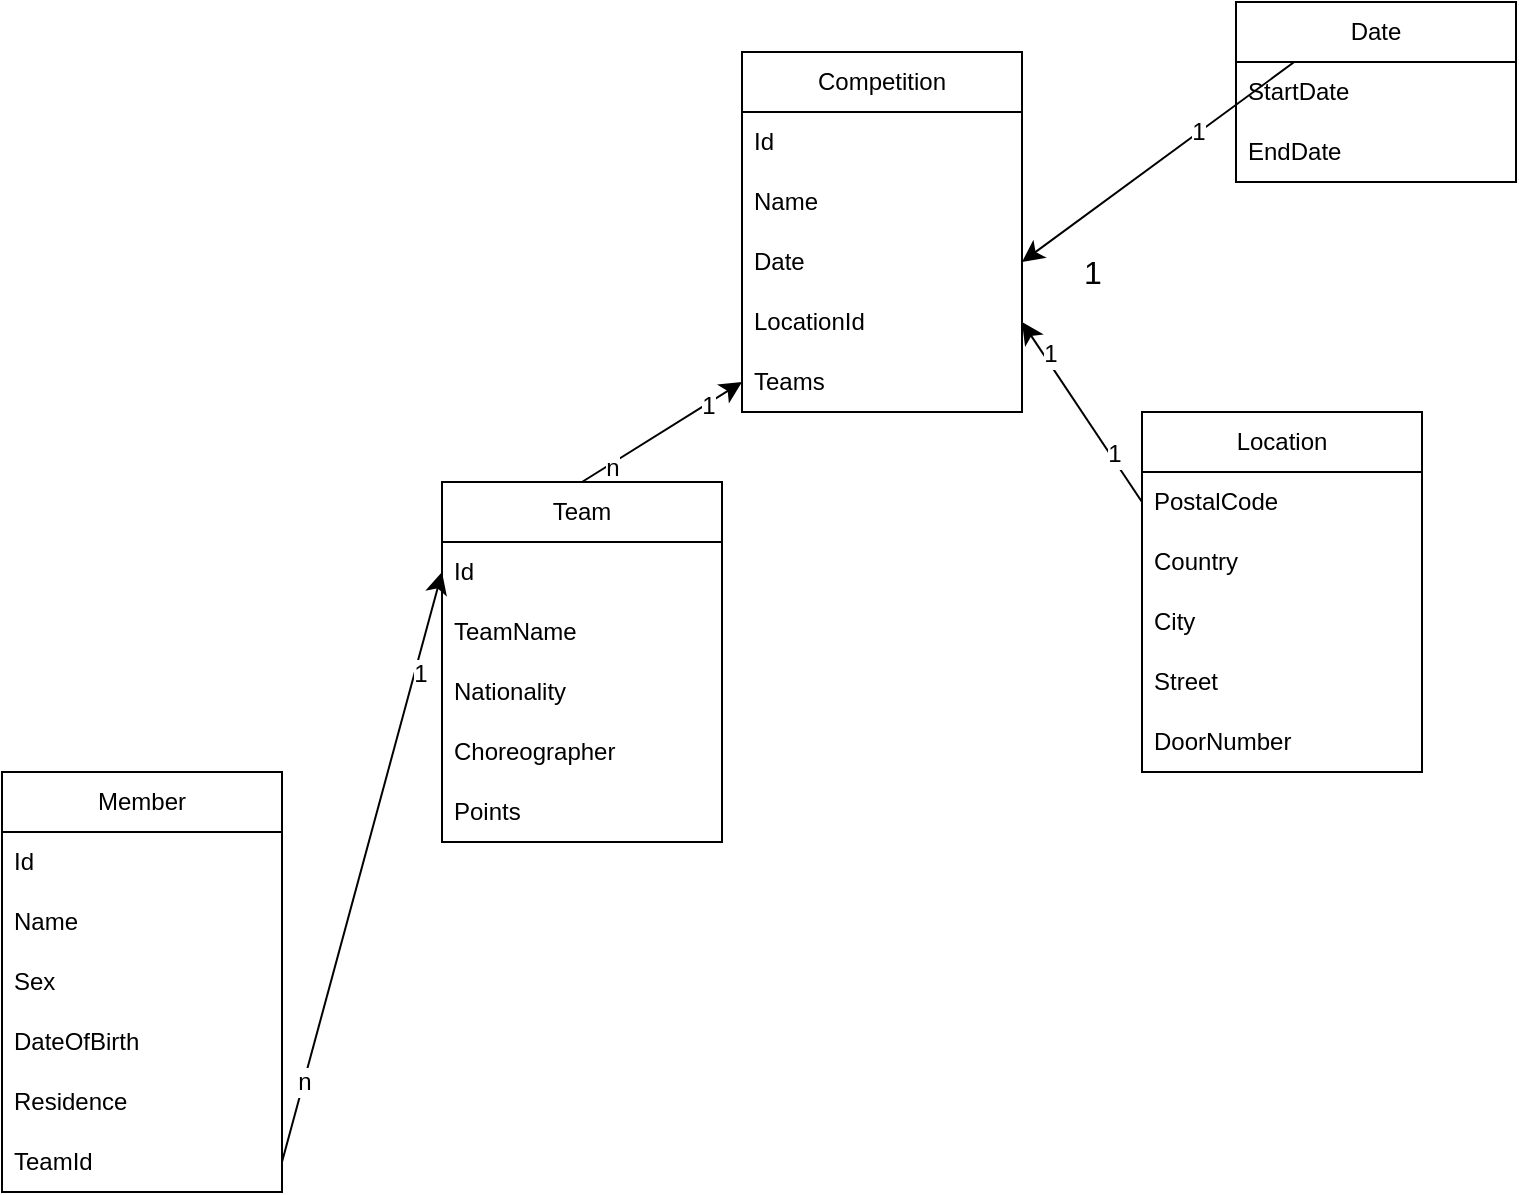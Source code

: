<mxfile version="24.7.17">
  <diagram id="C5RBs43oDa-KdzZeNtuy" name="Page-1">
    <mxGraphModel dx="1522" dy="796" grid="1" gridSize="10" guides="1" tooltips="1" connect="1" arrows="1" fold="1" page="1" pageScale="1" pageWidth="827" pageHeight="1169" math="0" shadow="0">
      <root>
        <mxCell id="WIyWlLk6GJQsqaUBKTNV-0" />
        <mxCell id="WIyWlLk6GJQsqaUBKTNV-1" parent="WIyWlLk6GJQsqaUBKTNV-0" />
        <mxCell id="_dk7OZxf5NICQbWKm4sD-4" value="Location" style="swimlane;fontStyle=0;childLayout=stackLayout;horizontal=1;startSize=30;horizontalStack=0;resizeParent=1;resizeParentMax=0;resizeLast=0;collapsible=1;marginBottom=0;whiteSpace=wrap;html=1;" vertex="1" parent="WIyWlLk6GJQsqaUBKTNV-1">
          <mxGeometry x="640" y="315" width="140" height="180" as="geometry" />
        </mxCell>
        <mxCell id="_dk7OZxf5NICQbWKm4sD-7" value="PostalCode" style="text;strokeColor=none;fillColor=none;align=left;verticalAlign=middle;spacingLeft=4;spacingRight=4;overflow=hidden;points=[[0,0.5],[1,0.5]];portConstraint=eastwest;rotatable=0;whiteSpace=wrap;html=1;" vertex="1" parent="_dk7OZxf5NICQbWKm4sD-4">
          <mxGeometry y="30" width="140" height="30" as="geometry" />
        </mxCell>
        <mxCell id="_dk7OZxf5NICQbWKm4sD-5" value="Country" style="text;strokeColor=none;fillColor=none;align=left;verticalAlign=middle;spacingLeft=4;spacingRight=4;overflow=hidden;points=[[0,0.5],[1,0.5]];portConstraint=eastwest;rotatable=0;whiteSpace=wrap;html=1;" vertex="1" parent="_dk7OZxf5NICQbWKm4sD-4">
          <mxGeometry y="60" width="140" height="30" as="geometry" />
        </mxCell>
        <mxCell id="_dk7OZxf5NICQbWKm4sD-6" value="City" style="text;strokeColor=none;fillColor=none;align=left;verticalAlign=middle;spacingLeft=4;spacingRight=4;overflow=hidden;points=[[0,0.5],[1,0.5]];portConstraint=eastwest;rotatable=0;whiteSpace=wrap;html=1;" vertex="1" parent="_dk7OZxf5NICQbWKm4sD-4">
          <mxGeometry y="90" width="140" height="30" as="geometry" />
        </mxCell>
        <mxCell id="_dk7OZxf5NICQbWKm4sD-11" value="Street" style="text;strokeColor=none;fillColor=none;align=left;verticalAlign=middle;spacingLeft=4;spacingRight=4;overflow=hidden;points=[[0,0.5],[1,0.5]];portConstraint=eastwest;rotatable=0;whiteSpace=wrap;html=1;" vertex="1" parent="_dk7OZxf5NICQbWKm4sD-4">
          <mxGeometry y="120" width="140" height="30" as="geometry" />
        </mxCell>
        <mxCell id="_dk7OZxf5NICQbWKm4sD-12" value="DoorNumber" style="text;strokeColor=none;fillColor=none;align=left;verticalAlign=middle;spacingLeft=4;spacingRight=4;overflow=hidden;points=[[0,0.5],[1,0.5]];portConstraint=eastwest;rotatable=0;whiteSpace=wrap;html=1;" vertex="1" parent="_dk7OZxf5NICQbWKm4sD-4">
          <mxGeometry y="150" width="140" height="30" as="geometry" />
        </mxCell>
        <mxCell id="_dk7OZxf5NICQbWKm4sD-45" value="1" style="edgeStyle=none;curved=1;rounded=0;orthogonalLoop=1;jettySize=auto;html=1;entryX=1;entryY=0.5;entryDx=0;entryDy=0;fontSize=12;startSize=8;endSize=8;exitX=0.5;exitY=0;exitDx=0;exitDy=0;" edge="1" parent="WIyWlLk6GJQsqaUBKTNV-1" source="_dk7OZxf5NICQbWKm4sD-14" target="_dk7OZxf5NICQbWKm4sD-31">
          <mxGeometry relative="1" as="geometry" />
        </mxCell>
        <mxCell id="_dk7OZxf5NICQbWKm4sD-14" value="Date" style="swimlane;fontStyle=0;childLayout=stackLayout;horizontal=1;startSize=30;horizontalStack=0;resizeParent=1;resizeParentMax=0;resizeLast=0;collapsible=1;marginBottom=0;whiteSpace=wrap;html=1;" vertex="1" parent="WIyWlLk6GJQsqaUBKTNV-1">
          <mxGeometry x="687" y="110" width="140" height="90" as="geometry" />
        </mxCell>
        <mxCell id="_dk7OZxf5NICQbWKm4sD-15" value="StartDate" style="text;strokeColor=none;fillColor=none;align=left;verticalAlign=middle;spacingLeft=4;spacingRight=4;overflow=hidden;points=[[0,0.5],[1,0.5]];portConstraint=eastwest;rotatable=0;whiteSpace=wrap;html=1;" vertex="1" parent="_dk7OZxf5NICQbWKm4sD-14">
          <mxGeometry y="30" width="140" height="30" as="geometry" />
        </mxCell>
        <mxCell id="_dk7OZxf5NICQbWKm4sD-16" value="EndDate" style="text;strokeColor=none;fillColor=none;align=left;verticalAlign=middle;spacingLeft=4;spacingRight=4;overflow=hidden;points=[[0,0.5],[1,0.5]];portConstraint=eastwest;rotatable=0;whiteSpace=wrap;html=1;" vertex="1" parent="_dk7OZxf5NICQbWKm4sD-14">
          <mxGeometry y="60" width="140" height="30" as="geometry" />
        </mxCell>
        <mxCell id="_dk7OZxf5NICQbWKm4sD-48" style="edgeStyle=none;curved=1;rounded=0;orthogonalLoop=1;jettySize=auto;html=1;exitX=0.5;exitY=0;exitDx=0;exitDy=0;entryX=0;entryY=0.5;entryDx=0;entryDy=0;fontSize=12;startSize=8;endSize=8;" edge="1" parent="WIyWlLk6GJQsqaUBKTNV-1" source="_dk7OZxf5NICQbWKm4sD-18" target="_dk7OZxf5NICQbWKm4sD-47">
          <mxGeometry relative="1" as="geometry" />
        </mxCell>
        <mxCell id="_dk7OZxf5NICQbWKm4sD-52" value="1" style="edgeLabel;html=1;align=center;verticalAlign=middle;resizable=0;points=[];fontSize=12;" vertex="1" connectable="0" parent="_dk7OZxf5NICQbWKm4sD-48">
          <mxGeometry x="0.556" y="-1" relative="1" as="geometry">
            <mxPoint as="offset" />
          </mxGeometry>
        </mxCell>
        <mxCell id="_dk7OZxf5NICQbWKm4sD-53" value="n" style="edgeLabel;html=1;align=center;verticalAlign=middle;resizable=0;points=[];fontSize=12;" vertex="1" connectable="0" parent="_dk7OZxf5NICQbWKm4sD-48">
          <mxGeometry x="-0.627" y="-2" relative="1" as="geometry">
            <mxPoint x="-1" as="offset" />
          </mxGeometry>
        </mxCell>
        <mxCell id="_dk7OZxf5NICQbWKm4sD-18" value="Team" style="swimlane;fontStyle=0;childLayout=stackLayout;horizontal=1;startSize=30;horizontalStack=0;resizeParent=1;resizeParentMax=0;resizeLast=0;collapsible=1;marginBottom=0;whiteSpace=wrap;html=1;" vertex="1" parent="WIyWlLk6GJQsqaUBKTNV-1">
          <mxGeometry x="290" y="350" width="140" height="180" as="geometry" />
        </mxCell>
        <mxCell id="_dk7OZxf5NICQbWKm4sD-19" value="Id" style="text;strokeColor=none;fillColor=none;align=left;verticalAlign=middle;spacingLeft=4;spacingRight=4;overflow=hidden;points=[[0,0.5],[1,0.5]];portConstraint=eastwest;rotatable=0;whiteSpace=wrap;html=1;" vertex="1" parent="_dk7OZxf5NICQbWKm4sD-18">
          <mxGeometry y="30" width="140" height="30" as="geometry" />
        </mxCell>
        <mxCell id="_dk7OZxf5NICQbWKm4sD-20" value="TeamName" style="text;strokeColor=none;fillColor=none;align=left;verticalAlign=middle;spacingLeft=4;spacingRight=4;overflow=hidden;points=[[0,0.5],[1,0.5]];portConstraint=eastwest;rotatable=0;whiteSpace=wrap;html=1;" vertex="1" parent="_dk7OZxf5NICQbWKm4sD-18">
          <mxGeometry y="60" width="140" height="30" as="geometry" />
        </mxCell>
        <mxCell id="_dk7OZxf5NICQbWKm4sD-21" value="Nationality" style="text;strokeColor=none;fillColor=none;align=left;verticalAlign=middle;spacingLeft=4;spacingRight=4;overflow=hidden;points=[[0,0.5],[1,0.5]];portConstraint=eastwest;rotatable=0;whiteSpace=wrap;html=1;" vertex="1" parent="_dk7OZxf5NICQbWKm4sD-18">
          <mxGeometry y="90" width="140" height="30" as="geometry" />
        </mxCell>
        <mxCell id="_dk7OZxf5NICQbWKm4sD-22" value="Choreographer" style="text;strokeColor=none;fillColor=none;align=left;verticalAlign=middle;spacingLeft=4;spacingRight=4;overflow=hidden;points=[[0,0.5],[1,0.5]];portConstraint=eastwest;rotatable=0;whiteSpace=wrap;html=1;" vertex="1" parent="_dk7OZxf5NICQbWKm4sD-18">
          <mxGeometry y="120" width="140" height="30" as="geometry" />
        </mxCell>
        <mxCell id="_dk7OZxf5NICQbWKm4sD-28" value="Points" style="text;strokeColor=none;fillColor=none;align=left;verticalAlign=middle;spacingLeft=4;spacingRight=4;overflow=hidden;points=[[0,0.5],[1,0.5]];portConstraint=eastwest;rotatable=0;whiteSpace=wrap;html=1;" vertex="1" parent="_dk7OZxf5NICQbWKm4sD-18">
          <mxGeometry y="150" width="140" height="30" as="geometry" />
        </mxCell>
        <mxCell id="_dk7OZxf5NICQbWKm4sD-23" value="Member" style="swimlane;fontStyle=0;childLayout=stackLayout;horizontal=1;startSize=30;horizontalStack=0;resizeParent=1;resizeParentMax=0;resizeLast=0;collapsible=1;marginBottom=0;whiteSpace=wrap;html=1;" vertex="1" parent="WIyWlLk6GJQsqaUBKTNV-1">
          <mxGeometry x="70" y="495" width="140" height="210" as="geometry" />
        </mxCell>
        <mxCell id="_dk7OZxf5NICQbWKm4sD-60" value="Id" style="text;strokeColor=none;fillColor=none;align=left;verticalAlign=middle;spacingLeft=4;spacingRight=4;overflow=hidden;points=[[0,0.5],[1,0.5]];portConstraint=eastwest;rotatable=0;whiteSpace=wrap;html=1;" vertex="1" parent="_dk7OZxf5NICQbWKm4sD-23">
          <mxGeometry y="30" width="140" height="30" as="geometry" />
        </mxCell>
        <mxCell id="_dk7OZxf5NICQbWKm4sD-24" value="Name" style="text;strokeColor=none;fillColor=none;align=left;verticalAlign=middle;spacingLeft=4;spacingRight=4;overflow=hidden;points=[[0,0.5],[1,0.5]];portConstraint=eastwest;rotatable=0;whiteSpace=wrap;html=1;" vertex="1" parent="_dk7OZxf5NICQbWKm4sD-23">
          <mxGeometry y="60" width="140" height="30" as="geometry" />
        </mxCell>
        <mxCell id="_dk7OZxf5NICQbWKm4sD-25" value="Sex" style="text;strokeColor=none;fillColor=none;align=left;verticalAlign=middle;spacingLeft=4;spacingRight=4;overflow=hidden;points=[[0,0.5],[1,0.5]];portConstraint=eastwest;rotatable=0;whiteSpace=wrap;html=1;" vertex="1" parent="_dk7OZxf5NICQbWKm4sD-23">
          <mxGeometry y="90" width="140" height="30" as="geometry" />
        </mxCell>
        <mxCell id="_dk7OZxf5NICQbWKm4sD-26" value="DateOfBirth" style="text;strokeColor=none;fillColor=none;align=left;verticalAlign=middle;spacingLeft=4;spacingRight=4;overflow=hidden;points=[[0,0.5],[1,0.5]];portConstraint=eastwest;rotatable=0;whiteSpace=wrap;html=1;" vertex="1" parent="_dk7OZxf5NICQbWKm4sD-23">
          <mxGeometry y="120" width="140" height="30" as="geometry" />
        </mxCell>
        <mxCell id="_dk7OZxf5NICQbWKm4sD-27" value="Residence" style="text;strokeColor=none;fillColor=none;align=left;verticalAlign=middle;spacingLeft=4;spacingRight=4;overflow=hidden;points=[[0,0.5],[1,0.5]];portConstraint=eastwest;rotatable=0;whiteSpace=wrap;html=1;" vertex="1" parent="_dk7OZxf5NICQbWKm4sD-23">
          <mxGeometry y="150" width="140" height="30" as="geometry" />
        </mxCell>
        <mxCell id="_dk7OZxf5NICQbWKm4sD-37" value="TeamId" style="text;strokeColor=none;fillColor=none;align=left;verticalAlign=middle;spacingLeft=4;spacingRight=4;overflow=hidden;points=[[0,0.5],[1,0.5]];portConstraint=eastwest;rotatable=0;whiteSpace=wrap;html=1;" vertex="1" parent="_dk7OZxf5NICQbWKm4sD-23">
          <mxGeometry y="180" width="140" height="30" as="geometry" />
        </mxCell>
        <mxCell id="_dk7OZxf5NICQbWKm4sD-29" value="Competition" style="swimlane;fontStyle=0;childLayout=stackLayout;horizontal=1;startSize=30;horizontalStack=0;resizeParent=1;resizeParentMax=0;resizeLast=0;collapsible=1;marginBottom=0;whiteSpace=wrap;html=1;" vertex="1" parent="WIyWlLk6GJQsqaUBKTNV-1">
          <mxGeometry x="440" y="135" width="140" height="180" as="geometry" />
        </mxCell>
        <mxCell id="_dk7OZxf5NICQbWKm4sD-36" value="Id" style="text;strokeColor=none;fillColor=none;align=left;verticalAlign=middle;spacingLeft=4;spacingRight=4;overflow=hidden;points=[[0,0.5],[1,0.5]];portConstraint=eastwest;rotatable=0;whiteSpace=wrap;html=1;" vertex="1" parent="_dk7OZxf5NICQbWKm4sD-29">
          <mxGeometry y="30" width="140" height="30" as="geometry" />
        </mxCell>
        <mxCell id="_dk7OZxf5NICQbWKm4sD-30" value="Name" style="text;strokeColor=none;fillColor=none;align=left;verticalAlign=middle;spacingLeft=4;spacingRight=4;overflow=hidden;points=[[0,0.5],[1,0.5]];portConstraint=eastwest;rotatable=0;whiteSpace=wrap;html=1;" vertex="1" parent="_dk7OZxf5NICQbWKm4sD-29">
          <mxGeometry y="60" width="140" height="30" as="geometry" />
        </mxCell>
        <mxCell id="_dk7OZxf5NICQbWKm4sD-31" value="Date" style="text;strokeColor=none;fillColor=none;align=left;verticalAlign=middle;spacingLeft=4;spacingRight=4;overflow=hidden;points=[[0,0.5],[1,0.5]];portConstraint=eastwest;rotatable=0;whiteSpace=wrap;html=1;" vertex="1" parent="_dk7OZxf5NICQbWKm4sD-29">
          <mxGeometry y="90" width="140" height="30" as="geometry" />
        </mxCell>
        <mxCell id="_dk7OZxf5NICQbWKm4sD-32" value="LocationId" style="text;strokeColor=none;fillColor=none;align=left;verticalAlign=middle;spacingLeft=4;spacingRight=4;overflow=hidden;points=[[0,0.5],[1,0.5]];portConstraint=eastwest;rotatable=0;whiteSpace=wrap;html=1;" vertex="1" parent="_dk7OZxf5NICQbWKm4sD-29">
          <mxGeometry y="120" width="140" height="30" as="geometry" />
        </mxCell>
        <mxCell id="_dk7OZxf5NICQbWKm4sD-47" value="Teams" style="text;strokeColor=none;fillColor=none;align=left;verticalAlign=middle;spacingLeft=4;spacingRight=4;overflow=hidden;points=[[0,0.5],[1,0.5]];portConstraint=eastwest;rotatable=0;whiteSpace=wrap;html=1;" vertex="1" parent="_dk7OZxf5NICQbWKm4sD-29">
          <mxGeometry y="150" width="140" height="30" as="geometry" />
        </mxCell>
        <mxCell id="_dk7OZxf5NICQbWKm4sD-39" style="edgeStyle=none;curved=1;rounded=0;orthogonalLoop=1;jettySize=auto;html=1;exitX=1;exitY=0.5;exitDx=0;exitDy=0;entryX=0;entryY=0.5;entryDx=0;entryDy=0;fontSize=12;startSize=8;endSize=8;" edge="1" parent="WIyWlLk6GJQsqaUBKTNV-1" source="_dk7OZxf5NICQbWKm4sD-37" target="_dk7OZxf5NICQbWKm4sD-19">
          <mxGeometry relative="1" as="geometry" />
        </mxCell>
        <mxCell id="_dk7OZxf5NICQbWKm4sD-55" value="1" style="edgeLabel;html=1;align=center;verticalAlign=middle;resizable=0;points=[];fontSize=12;" vertex="1" connectable="0" parent="_dk7OZxf5NICQbWKm4sD-39">
          <mxGeometry x="0.659" y="-3" relative="1" as="geometry">
            <mxPoint as="offset" />
          </mxGeometry>
        </mxCell>
        <mxCell id="_dk7OZxf5NICQbWKm4sD-56" value="n" style="edgeLabel;html=1;align=center;verticalAlign=middle;resizable=0;points=[];fontSize=12;" vertex="1" connectable="0" parent="_dk7OZxf5NICQbWKm4sD-39">
          <mxGeometry x="-0.728" relative="1" as="geometry">
            <mxPoint as="offset" />
          </mxGeometry>
        </mxCell>
        <mxCell id="_dk7OZxf5NICQbWKm4sD-44" style="edgeStyle=none;curved=1;rounded=0;orthogonalLoop=1;jettySize=auto;html=1;exitX=0;exitY=0.5;exitDx=0;exitDy=0;entryX=1;entryY=0.5;entryDx=0;entryDy=0;fontSize=12;startSize=8;endSize=8;" edge="1" parent="WIyWlLk6GJQsqaUBKTNV-1" source="_dk7OZxf5NICQbWKm4sD-7" target="_dk7OZxf5NICQbWKm4sD-32">
          <mxGeometry relative="1" as="geometry" />
        </mxCell>
        <mxCell id="_dk7OZxf5NICQbWKm4sD-57" value="1" style="edgeLabel;html=1;align=center;verticalAlign=middle;resizable=0;points=[];fontSize=12;" vertex="1" connectable="0" parent="_dk7OZxf5NICQbWKm4sD-44">
          <mxGeometry x="0.605" y="-3" relative="1" as="geometry">
            <mxPoint as="offset" />
          </mxGeometry>
        </mxCell>
        <mxCell id="_dk7OZxf5NICQbWKm4sD-58" value="1" style="edgeLabel;html=1;align=center;verticalAlign=middle;resizable=0;points=[];fontSize=12;" vertex="1" connectable="0" parent="_dk7OZxf5NICQbWKm4sD-44">
          <mxGeometry x="-0.484" y="-1" relative="1" as="geometry">
            <mxPoint as="offset" />
          </mxGeometry>
        </mxCell>
        <mxCell id="_dk7OZxf5NICQbWKm4sD-59" value="1" style="text;html=1;align=center;verticalAlign=middle;resizable=0;points=[];autosize=1;strokeColor=none;fillColor=none;fontSize=16;" vertex="1" parent="WIyWlLk6GJQsqaUBKTNV-1">
          <mxGeometry x="600" y="230" width="30" height="30" as="geometry" />
        </mxCell>
      </root>
    </mxGraphModel>
  </diagram>
</mxfile>
